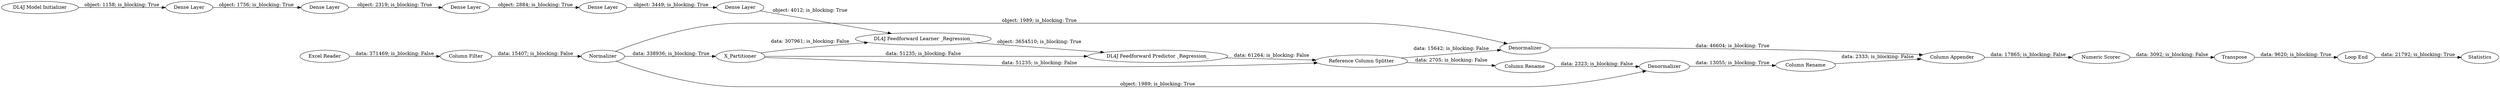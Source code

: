 digraph {
	"1270659264595862067_162" [label="Dense Layer"]
	"-1238126999751587082_34" [label="Excel Reader"]
	"-1238126999751587082_30" [label="Column Rename"]
	"-1238126999751587082_28" [label=Denormalizer]
	"-1238126999751587082_33" [label="Numeric Scorer"]
	"-1238126999751587082_52" [label="DL4J Feedforward Predictor _Regression_"]
	"-1238126999751587082_81" [label=X_Partitioner]
	"1270659264595862067_152" [label="Dense Layer"]
	"-1238126999751587082_32" [label="Column Appender"]
	"-1238126999751587082_26" [label=Normalizer]
	"-1238126999751587082_72" [label="Loop End"]
	"-1238126999751587082_31" [label="Column Rename"]
	"1270659264595862067_27" [label="DL4J Model Initializer"]
	"-1238126999751587082_59" [label=Transpose]
	"1270659264595862067_147" [label="Dense Layer"]
	"-1238126999751587082_80" [label=Statistics]
	"-1238126999751587082_23" [label="Column Filter"]
	"-1238126999751587082_76" [label="DL4J Feedforward Learner _Regression_"]
	"1270659264595862067_160" [label="Dense Layer"]
	"-1238126999751587082_29" [label=Denormalizer]
	"-1238126999751587082_27" [label="Reference Column Splitter"]
	"1270659264595862067_161" [label="Dense Layer"]
	"-1238126999751587082_26" -> "-1238126999751587082_81" [label="data: 338936; is_blocking: True"]
	"1270659264595862067_147" -> "1270659264595862067_162" [label="object: 2884; is_blocking: True"]
	"-1238126999751587082_81" -> "-1238126999751587082_52" [label="data: 51235; is_blocking: False"]
	"-1238126999751587082_52" -> "-1238126999751587082_27" [label="data: 61264; is_blocking: False"]
	"-1238126999751587082_76" -> "-1238126999751587082_52" [label="object: 3654510; is_blocking: True"]
	"-1238126999751587082_34" -> "-1238126999751587082_23" [label="data: 371469; is_blocking: False"]
	"-1238126999751587082_23" -> "-1238126999751587082_26" [label="data: 15407; is_blocking: False"]
	"-1238126999751587082_81" -> "-1238126999751587082_27" [label="data: 51235; is_blocking: False"]
	"1270659264595862067_162" -> "1270659264595862067_152" [label="object: 3449; is_blocking: True"]
	"-1238126999751587082_59" -> "-1238126999751587082_72" [label="data: 9620; is_blocking: True"]
	"-1238126999751587082_32" -> "-1238126999751587082_33" [label="data: 17865; is_blocking: False"]
	"-1238126999751587082_27" -> "-1238126999751587082_30" [label="data: 2705; is_blocking: False"]
	"-1238126999751587082_31" -> "-1238126999751587082_32" [label="data: 2333; is_blocking: False"]
	"-1238126999751587082_29" -> "-1238126999751587082_31" [label="data: 13055; is_blocking: True"]
	"-1238126999751587082_26" -> "-1238126999751587082_29" [label="object: 1989; is_blocking: True"]
	"1270659264595862067_161" -> "1270659264595862067_147" [label="object: 2319; is_blocking: True"]
	"-1238126999751587082_72" -> "-1238126999751587082_80" [label="data: 21792; is_blocking: True"]
	"-1238126999751587082_81" -> "-1238126999751587082_76" [label="data: 307961; is_blocking: False"]
	"1270659264595862067_160" -> "1270659264595862067_161" [label="object: 1756; is_blocking: True"]
	"-1238126999751587082_33" -> "-1238126999751587082_59" [label="data: 3092; is_blocking: False"]
	"-1238126999751587082_26" -> "-1238126999751587082_28" [label="object: 1989; is_blocking: True"]
	"1270659264595862067_152" -> "-1238126999751587082_76" [label="object: 4012; is_blocking: True"]
	"-1238126999751587082_27" -> "-1238126999751587082_28" [label="data: 15642; is_blocking: False"]
	"-1238126999751587082_28" -> "-1238126999751587082_32" [label="data: 46604; is_blocking: True"]
	"-1238126999751587082_30" -> "-1238126999751587082_29" [label="data: 2323; is_blocking: False"]
	"1270659264595862067_27" -> "1270659264595862067_160" [label="object: 1158; is_blocking: True"]
	rankdir=LR
}
